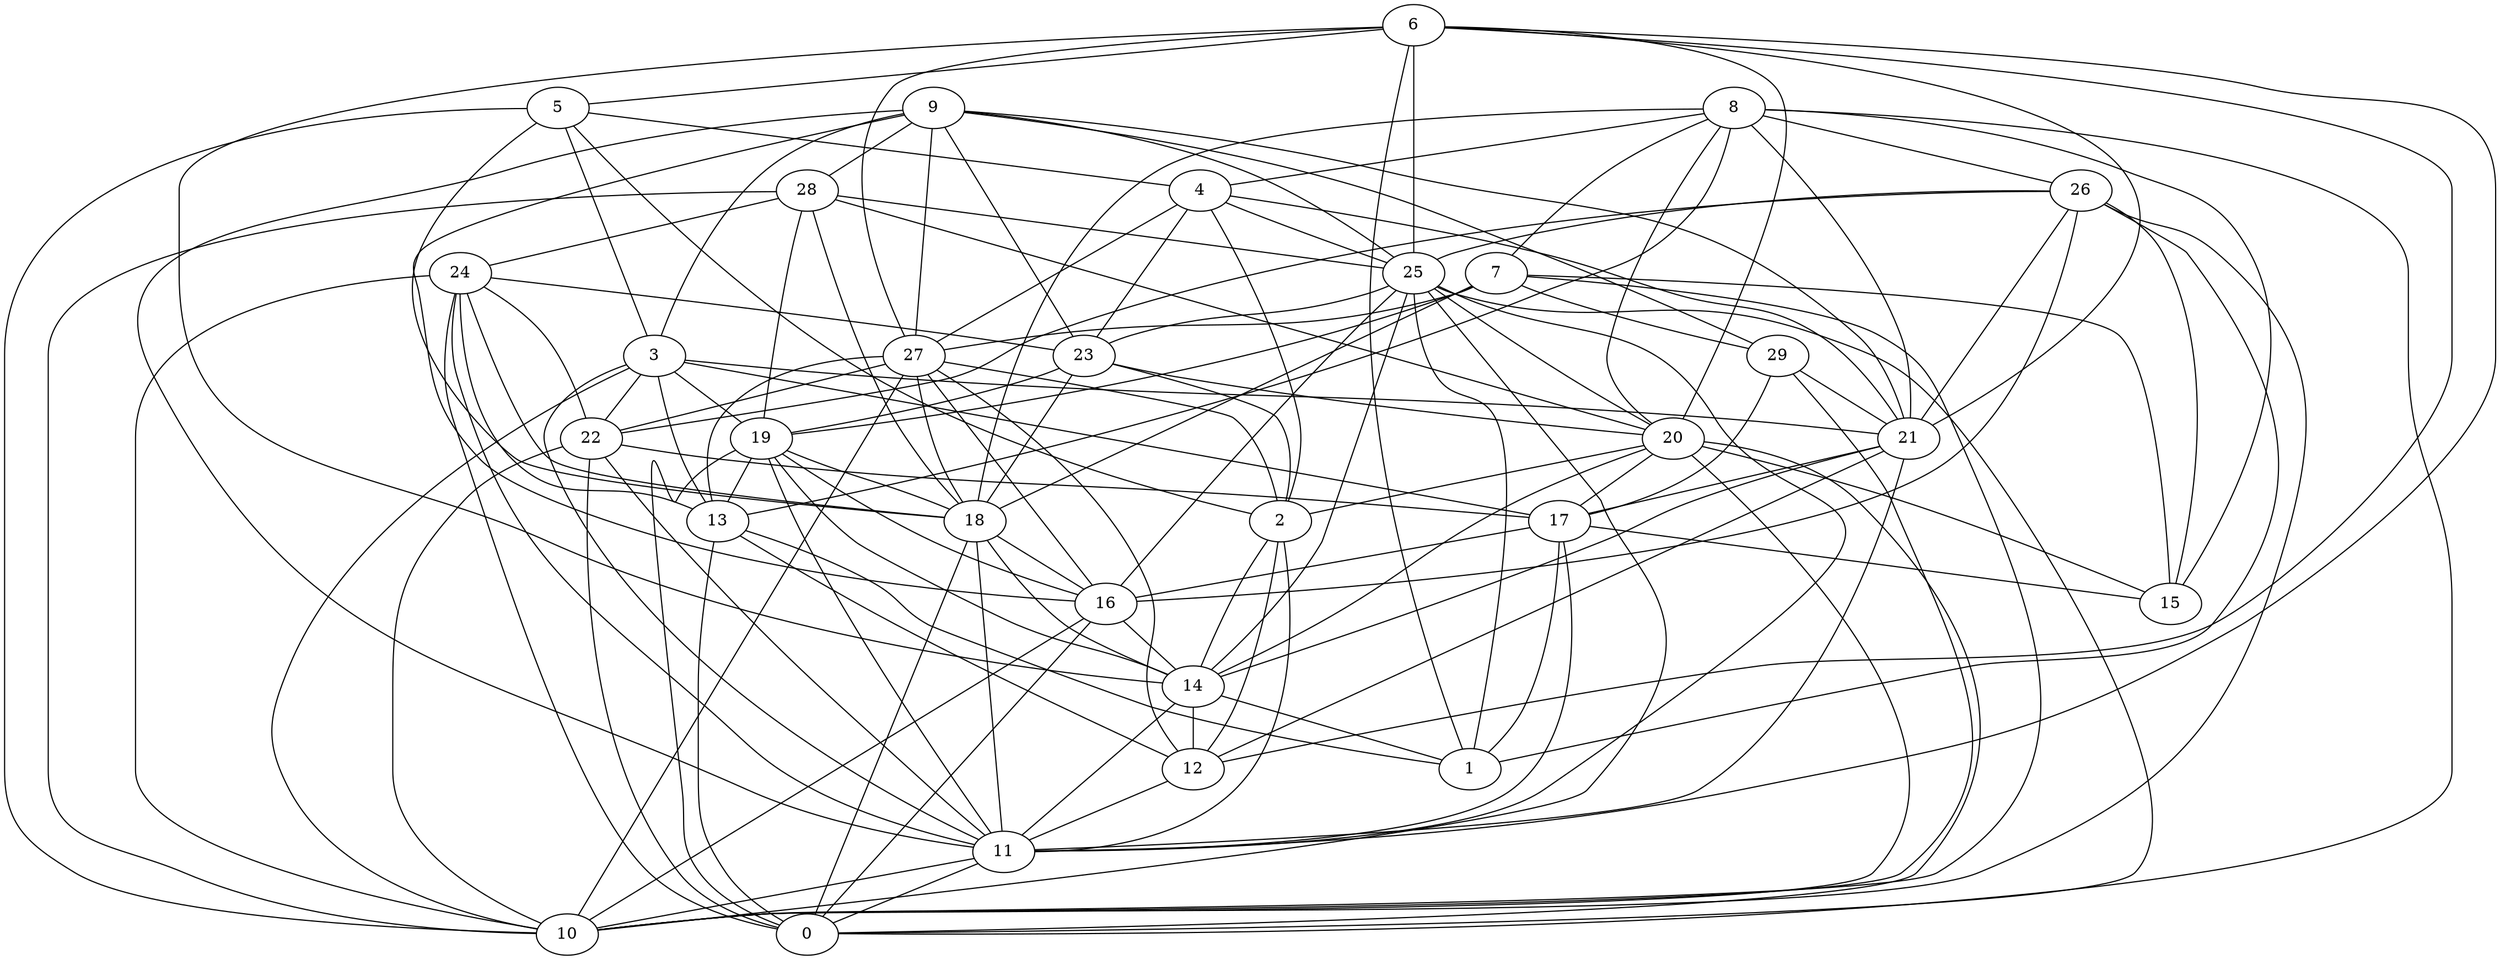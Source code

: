 digraph GG_graph {

subgraph G_graph {
edge [color = black]
"13" -> "0" [dir = none]
"13" -> "1" [dir = none]
"13" -> "12" [dir = none]
"16" -> "14" [dir = none]
"16" -> "10" [dir = none]
"28" -> "25" [dir = none]
"28" -> "19" [dir = none]
"9" -> "3" [dir = none]
"9" -> "21" [dir = none]
"9" -> "28" [dir = none]
"9" -> "16" [dir = none]
"9" -> "23" [dir = none]
"9" -> "25" [dir = none]
"17" -> "16" [dir = none]
"17" -> "1" [dir = none]
"17" -> "11" [dir = none]
"22" -> "0" [dir = none]
"22" -> "11" [dir = none]
"20" -> "10" [dir = none]
"20" -> "0" [dir = none]
"20" -> "15" [dir = none]
"20" -> "14" [dir = none]
"11" -> "0" [dir = none]
"11" -> "10" [dir = none]
"18" -> "16" [dir = none]
"18" -> "14" [dir = none]
"21" -> "14" [dir = none]
"21" -> "11" [dir = none]
"21" -> "12" [dir = none]
"23" -> "2" [dir = none]
"23" -> "19" [dir = none]
"23" -> "20" [dir = none]
"25" -> "11" [dir = none]
"25" -> "20" [dir = none]
"25" -> "14" [dir = none]
"25" -> "10" [dir = none]
"25" -> "0" [dir = none]
"25" -> "23" [dir = none]
"25" -> "1" [dir = none]
"25" -> "16" [dir = none]
"2" -> "12" [dir = none]
"2" -> "14" [dir = none]
"2" -> "11" [dir = none]
"3" -> "22" [dir = none]
"3" -> "10" [dir = none]
"3" -> "21" [dir = none]
"3" -> "11" [dir = none]
"6" -> "20" [dir = none]
"6" -> "12" [dir = none]
"6" -> "21" [dir = none]
"6" -> "11" [dir = none]
"6" -> "27" [dir = none]
"6" -> "1" [dir = none]
"6" -> "5" [dir = none]
"19" -> "14" [dir = none]
"19" -> "13" [dir = none]
"19" -> "16" [dir = none]
"5" -> "3" [dir = none]
"5" -> "2" [dir = none]
"14" -> "11" [dir = none]
"14" -> "12" [dir = none]
"14" -> "1" [dir = none]
"26" -> "1" [dir = none]
"26" -> "15" [dir = none]
"26" -> "21" [dir = none]
"4" -> "2" [dir = none]
"4" -> "21" [dir = none]
"29" -> "10" [dir = none]
"29" -> "21" [dir = none]
"7" -> "18" [dir = none]
"7" -> "29" [dir = none]
"7" -> "15" [dir = none]
"7" -> "10" [dir = none]
"27" -> "16" [dir = none]
"27" -> "18" [dir = none]
"27" -> "10" [dir = none]
"27" -> "2" [dir = none]
"8" -> "18" [dir = none]
"8" -> "26" [dir = none]
"8" -> "7" [dir = none]
"8" -> "13" [dir = none]
"8" -> "4" [dir = none]
"8" -> "20" [dir = none]
"24" -> "13" [dir = none]
"24" -> "11" [dir = none]
"24" -> "10" [dir = none]
"24" -> "18" [dir = none]
"24" -> "23" [dir = none]
"19" -> "0" [dir = none]
"22" -> "17" [dir = none]
"28" -> "20" [dir = none]
"4" -> "25" [dir = none]
"5" -> "10" [dir = none]
"3" -> "13" [dir = none]
"7" -> "27" [dir = none]
"4" -> "23" [dir = none]
"28" -> "18" [dir = none]
"19" -> "11" [dir = none]
"5" -> "4" [dir = none]
"26" -> "10" [dir = none]
"23" -> "18" [dir = none]
"9" -> "11" [dir = none]
"22" -> "10" [dir = none]
"6" -> "25" [dir = none]
"26" -> "25" [dir = none]
"8" -> "0" [dir = none]
"20" -> "2" [dir = none]
"24" -> "0" [dir = none]
"21" -> "17" [dir = none]
"3" -> "19" [dir = none]
"12" -> "11" [dir = none]
"27" -> "22" [dir = none]
"28" -> "10" [dir = none]
"4" -> "27" [dir = none]
"26" -> "22" [dir = none]
"6" -> "14" [dir = none]
"18" -> "0" [dir = none]
"24" -> "22" [dir = none]
"19" -> "18" [dir = none]
"29" -> "17" [dir = none]
"8" -> "21" [dir = none]
"16" -> "0" [dir = none]
"27" -> "12" [dir = none]
"17" -> "15" [dir = none]
"5" -> "18" [dir = none]
"20" -> "17" [dir = none]
"9" -> "27" [dir = none]
"26" -> "16" [dir = none]
"18" -> "11" [dir = none]
"28" -> "24" [dir = none]
"7" -> "19" [dir = none]
"8" -> "15" [dir = none]
"3" -> "17" [dir = none]
"27" -> "13" [dir = none]
"9" -> "29" [dir = none]
}

}
